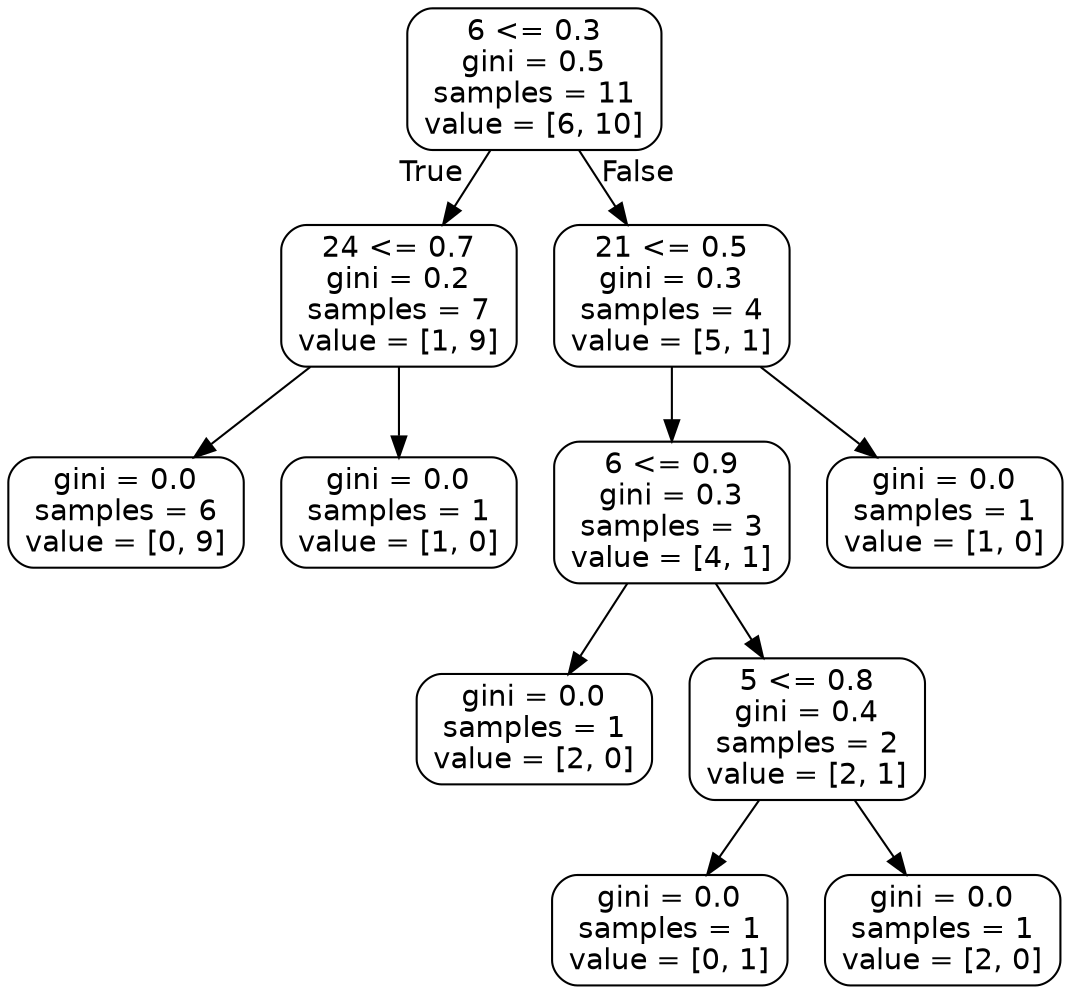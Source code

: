 digraph Tree {
node [shape=box, style="rounded", color="black", fontname=helvetica] ;
edge [fontname=helvetica] ;
0 [label="6 <= 0.3\ngini = 0.5\nsamples = 11\nvalue = [6, 10]"] ;
1 [label="24 <= 0.7\ngini = 0.2\nsamples = 7\nvalue = [1, 9]"] ;
0 -> 1 [labeldistance=2.5, labelangle=45, headlabel="True"] ;
2 [label="gini = 0.0\nsamples = 6\nvalue = [0, 9]"] ;
1 -> 2 ;
3 [label="gini = 0.0\nsamples = 1\nvalue = [1, 0]"] ;
1 -> 3 ;
4 [label="21 <= 0.5\ngini = 0.3\nsamples = 4\nvalue = [5, 1]"] ;
0 -> 4 [labeldistance=2.5, labelangle=-45, headlabel="False"] ;
5 [label="6 <= 0.9\ngini = 0.3\nsamples = 3\nvalue = [4, 1]"] ;
4 -> 5 ;
6 [label="gini = 0.0\nsamples = 1\nvalue = [2, 0]"] ;
5 -> 6 ;
7 [label="5 <= 0.8\ngini = 0.4\nsamples = 2\nvalue = [2, 1]"] ;
5 -> 7 ;
8 [label="gini = 0.0\nsamples = 1\nvalue = [0, 1]"] ;
7 -> 8 ;
9 [label="gini = 0.0\nsamples = 1\nvalue = [2, 0]"] ;
7 -> 9 ;
10 [label="gini = 0.0\nsamples = 1\nvalue = [1, 0]"] ;
4 -> 10 ;
}